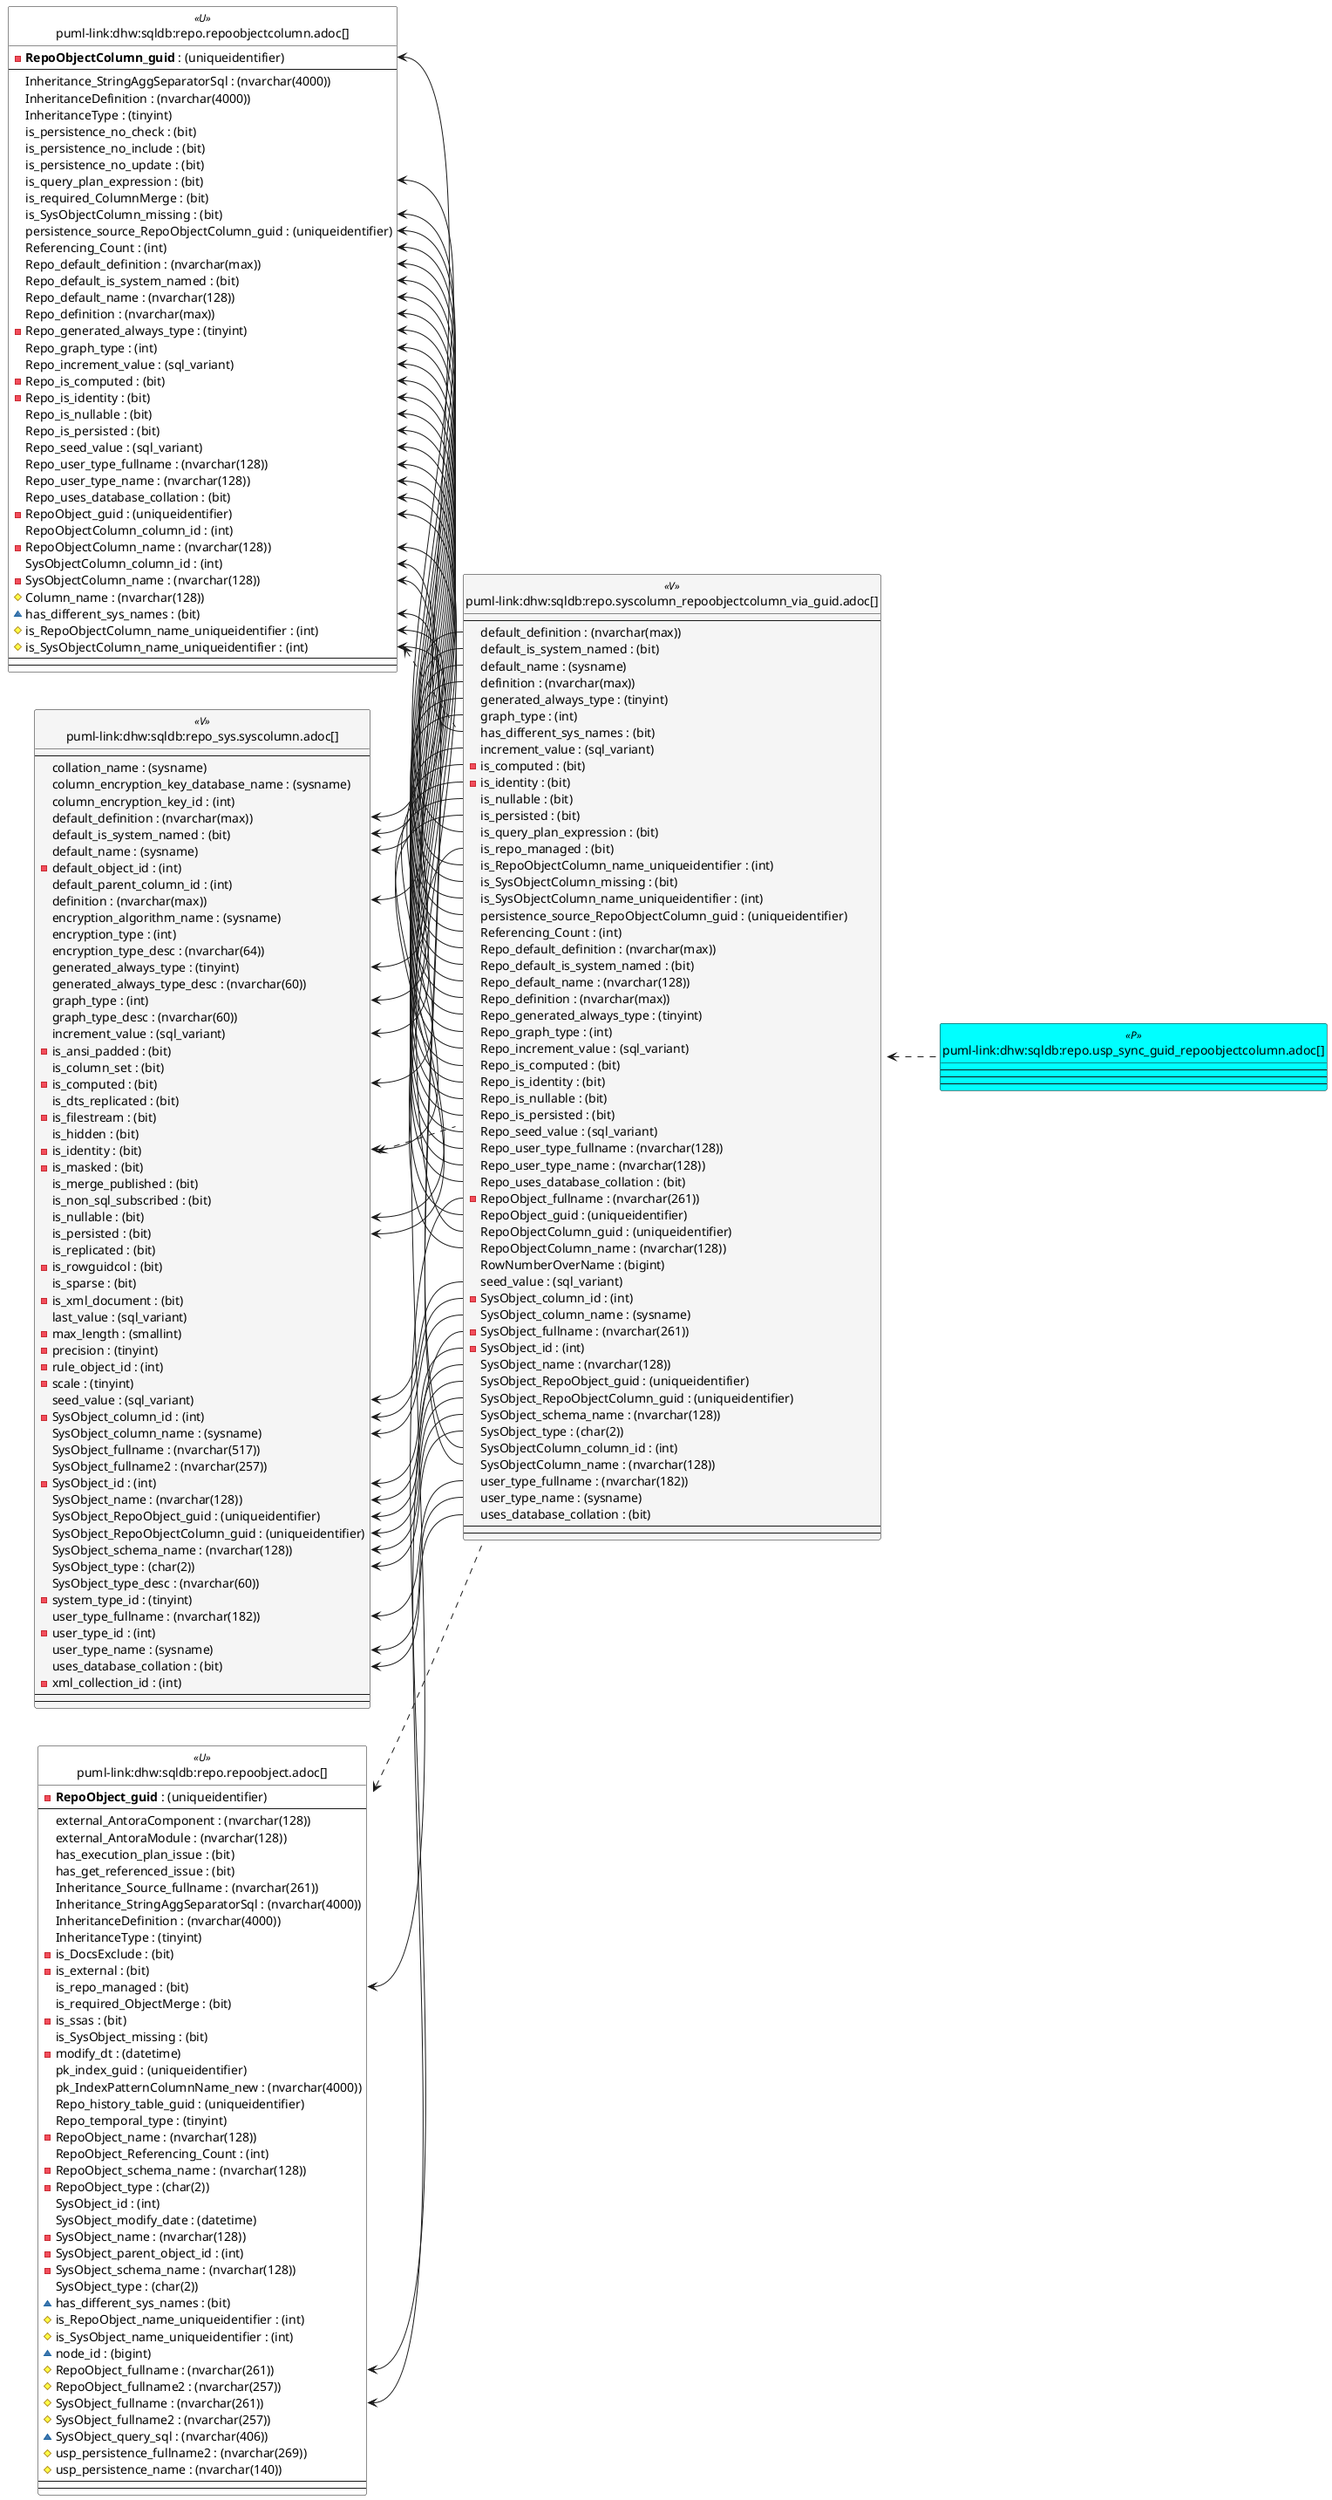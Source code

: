 @startuml
left to right direction
'top to bottom direction
hide circle
'avoide "." issues:
set namespaceSeparator none


skinparam class {
  BackgroundColor White
  BackgroundColor<<FN>> Yellow
  BackgroundColor<<FS>> Yellow
  BackgroundColor<<FT>> LightGray
  BackgroundColor<<IF>> Yellow
  BackgroundColor<<IS>> Yellow
  BackgroundColor<<P>> Aqua
  BackgroundColor<<PC>> Aqua
  BackgroundColor<<SN>> Yellow
  BackgroundColor<<SO>> SlateBlue
  BackgroundColor<<TF>> LightGray
  BackgroundColor<<TR>> Tomato
  BackgroundColor<<U>> White
  BackgroundColor<<V>> WhiteSmoke
  BackgroundColor<<X>> Aqua
  BackgroundColor<<external>> AliceBlue
}


entity "puml-link:dhw:sqldb:repo.repoobject.adoc[]" as repo.RepoObject << U >> {
  - **RepoObject_guid** : (uniqueidentifier)
  --
  external_AntoraComponent : (nvarchar(128))
  external_AntoraModule : (nvarchar(128))
  has_execution_plan_issue : (bit)
  has_get_referenced_issue : (bit)
  Inheritance_Source_fullname : (nvarchar(261))
  Inheritance_StringAggSeparatorSql : (nvarchar(4000))
  InheritanceDefinition : (nvarchar(4000))
  InheritanceType : (tinyint)
  - is_DocsExclude : (bit)
  - is_external : (bit)
  is_repo_managed : (bit)
  is_required_ObjectMerge : (bit)
  - is_ssas : (bit)
  is_SysObject_missing : (bit)
  - modify_dt : (datetime)
  pk_index_guid : (uniqueidentifier)
  pk_IndexPatternColumnName_new : (nvarchar(4000))
  Repo_history_table_guid : (uniqueidentifier)
  Repo_temporal_type : (tinyint)
  - RepoObject_name : (nvarchar(128))
  RepoObject_Referencing_Count : (int)
  - RepoObject_schema_name : (nvarchar(128))
  - RepoObject_type : (char(2))
  SysObject_id : (int)
  SysObject_modify_date : (datetime)
  - SysObject_name : (nvarchar(128))
  - SysObject_parent_object_id : (int)
  - SysObject_schema_name : (nvarchar(128))
  SysObject_type : (char(2))
  ~ has_different_sys_names : (bit)
  # is_RepoObject_name_uniqueidentifier : (int)
  # is_SysObject_name_uniqueidentifier : (int)
  ~ node_id : (bigint)
  # RepoObject_fullname : (nvarchar(261))
  # RepoObject_fullname2 : (nvarchar(257))
  # SysObject_fullname : (nvarchar(261))
  # SysObject_fullname2 : (nvarchar(257))
  ~ SysObject_query_sql : (nvarchar(406))
  # usp_persistence_fullname2 : (nvarchar(269))
  # usp_persistence_name : (nvarchar(140))
  --
  --
}

entity "puml-link:dhw:sqldb:repo.repoobjectcolumn.adoc[]" as repo.RepoObjectColumn << U >> {
  - **RepoObjectColumn_guid** : (uniqueidentifier)
  --
  Inheritance_StringAggSeparatorSql : (nvarchar(4000))
  InheritanceDefinition : (nvarchar(4000))
  InheritanceType : (tinyint)
  is_persistence_no_check : (bit)
  is_persistence_no_include : (bit)
  is_persistence_no_update : (bit)
  is_query_plan_expression : (bit)
  is_required_ColumnMerge : (bit)
  is_SysObjectColumn_missing : (bit)
  persistence_source_RepoObjectColumn_guid : (uniqueidentifier)
  Referencing_Count : (int)
  Repo_default_definition : (nvarchar(max))
  Repo_default_is_system_named : (bit)
  Repo_default_name : (nvarchar(128))
  Repo_definition : (nvarchar(max))
  - Repo_generated_always_type : (tinyint)
  Repo_graph_type : (int)
  Repo_increment_value : (sql_variant)
  - Repo_is_computed : (bit)
  - Repo_is_identity : (bit)
  Repo_is_nullable : (bit)
  Repo_is_persisted : (bit)
  Repo_seed_value : (sql_variant)
  Repo_user_type_fullname : (nvarchar(128))
  Repo_user_type_name : (nvarchar(128))
  Repo_uses_database_collation : (bit)
  - RepoObject_guid : (uniqueidentifier)
  RepoObjectColumn_column_id : (int)
  - RepoObjectColumn_name : (nvarchar(128))
  SysObjectColumn_column_id : (int)
  - SysObjectColumn_name : (nvarchar(128))
  # Column_name : (nvarchar(128))
  ~ has_different_sys_names : (bit)
  # is_RepoObjectColumn_name_uniqueidentifier : (int)
  # is_SysObjectColumn_name_uniqueidentifier : (int)
  --
  --
}

entity "puml-link:dhw:sqldb:repo.syscolumn_repoobjectcolumn_via_guid.adoc[]" as repo.SysColumn_RepoObjectColumn_via_guid << V >> {
  --
  default_definition : (nvarchar(max))
  default_is_system_named : (bit)
  default_name : (sysname)
  definition : (nvarchar(max))
  generated_always_type : (tinyint)
  graph_type : (int)
  has_different_sys_names : (bit)
  increment_value : (sql_variant)
  - is_computed : (bit)
  - is_identity : (bit)
  is_nullable : (bit)
  is_persisted : (bit)
  is_query_plan_expression : (bit)
  is_repo_managed : (bit)
  is_RepoObjectColumn_name_uniqueidentifier : (int)
  is_SysObjectColumn_missing : (bit)
  is_SysObjectColumn_name_uniqueidentifier : (int)
  persistence_source_RepoObjectColumn_guid : (uniqueidentifier)
  Referencing_Count : (int)
  Repo_default_definition : (nvarchar(max))
  Repo_default_is_system_named : (bit)
  Repo_default_name : (nvarchar(128))
  Repo_definition : (nvarchar(max))
  Repo_generated_always_type : (tinyint)
  Repo_graph_type : (int)
  Repo_increment_value : (sql_variant)
  Repo_is_computed : (bit)
  Repo_is_identity : (bit)
  Repo_is_nullable : (bit)
  Repo_is_persisted : (bit)
  Repo_seed_value : (sql_variant)
  Repo_user_type_fullname : (nvarchar(128))
  Repo_user_type_name : (nvarchar(128))
  Repo_uses_database_collation : (bit)
  - RepoObject_fullname : (nvarchar(261))
  RepoObject_guid : (uniqueidentifier)
  RepoObjectColumn_guid : (uniqueidentifier)
  RepoObjectColumn_name : (nvarchar(128))
  RowNumberOverName : (bigint)
  seed_value : (sql_variant)
  - SysObject_column_id : (int)
  SysObject_column_name : (sysname)
  - SysObject_fullname : (nvarchar(261))
  - SysObject_id : (int)
  SysObject_name : (nvarchar(128))
  SysObject_RepoObject_guid : (uniqueidentifier)
  SysObject_RepoObjectColumn_guid : (uniqueidentifier)
  SysObject_schema_name : (nvarchar(128))
  SysObject_type : (char(2))
  SysObjectColumn_column_id : (int)
  SysObjectColumn_name : (nvarchar(128))
  user_type_fullname : (nvarchar(182))
  user_type_name : (sysname)
  uses_database_collation : (bit)
  --
  --
}

entity "puml-link:dhw:sqldb:repo.usp_sync_guid_repoobjectcolumn.adoc[]" as repo.usp_sync_guid_RepoObjectColumn << P >> {
  --
  --
  --
}

entity "puml-link:dhw:sqldb:repo_sys.syscolumn.adoc[]" as repo_sys.SysColumn << V >> {
  --
  collation_name : (sysname)
  column_encryption_key_database_name : (sysname)
  column_encryption_key_id : (int)
  default_definition : (nvarchar(max))
  default_is_system_named : (bit)
  default_name : (sysname)
  - default_object_id : (int)
  default_parent_column_id : (int)
  definition : (nvarchar(max))
  encryption_algorithm_name : (sysname)
  encryption_type : (int)
  encryption_type_desc : (nvarchar(64))
  generated_always_type : (tinyint)
  generated_always_type_desc : (nvarchar(60))
  graph_type : (int)
  graph_type_desc : (nvarchar(60))
  increment_value : (sql_variant)
  - is_ansi_padded : (bit)
  is_column_set : (bit)
  - is_computed : (bit)
  is_dts_replicated : (bit)
  - is_filestream : (bit)
  is_hidden : (bit)
  - is_identity : (bit)
  - is_masked : (bit)
  is_merge_published : (bit)
  is_non_sql_subscribed : (bit)
  is_nullable : (bit)
  is_persisted : (bit)
  is_replicated : (bit)
  - is_rowguidcol : (bit)
  is_sparse : (bit)
  - is_xml_document : (bit)
  last_value : (sql_variant)
  - max_length : (smallint)
  - precision : (tinyint)
  - rule_object_id : (int)
  - scale : (tinyint)
  seed_value : (sql_variant)
  - SysObject_column_id : (int)
  SysObject_column_name : (sysname)
  SysObject_fullname : (nvarchar(517))
  SysObject_fullname2 : (nvarchar(257))
  - SysObject_id : (int)
  SysObject_name : (nvarchar(128))
  SysObject_RepoObject_guid : (uniqueidentifier)
  SysObject_RepoObjectColumn_guid : (uniqueidentifier)
  SysObject_schema_name : (nvarchar(128))
  SysObject_type : (char(2))
  SysObject_type_desc : (nvarchar(60))
  - system_type_id : (tinyint)
  user_type_fullname : (nvarchar(182))
  - user_type_id : (int)
  user_type_name : (sysname)
  uses_database_collation : (bit)
  - xml_collection_id : (int)
  --
  --
}

repo.RepoObject <.. repo.SysColumn_RepoObjectColumn_via_guid
repo.RepoObjectColumn <.. repo.SysColumn_RepoObjectColumn_via_guid
repo.SysColumn_RepoObjectColumn_via_guid <.. repo.usp_sync_guid_RepoObjectColumn
repo_sys.SysColumn <.. repo.SysColumn_RepoObjectColumn_via_guid
"repo.RepoObject::is_repo_managed" <-- "repo.SysColumn_RepoObjectColumn_via_guid::is_repo_managed"
"repo.RepoObject::RepoObject_fullname" <-- "repo.SysColumn_RepoObjectColumn_via_guid::RepoObject_fullname"
"repo.RepoObject::SysObject_fullname" <-- "repo.SysColumn_RepoObjectColumn_via_guid::SysObject_fullname"
"repo.RepoObjectColumn::has_different_sys_names" <-- "repo.SysColumn_RepoObjectColumn_via_guid::has_different_sys_names"
"repo.RepoObjectColumn::is_query_plan_expression" <-- "repo.SysColumn_RepoObjectColumn_via_guid::is_query_plan_expression"
"repo.RepoObjectColumn::is_RepoObjectColumn_name_uniqueidentifier" <-- "repo.SysColumn_RepoObjectColumn_via_guid::is_RepoObjectColumn_name_uniqueidentifier"
"repo.RepoObjectColumn::is_SysObjectColumn_missing" <-- "repo.SysColumn_RepoObjectColumn_via_guid::is_SysObjectColumn_missing"
"repo.RepoObjectColumn::is_SysObjectColumn_name_uniqueidentifier" <-- "repo.SysColumn_RepoObjectColumn_via_guid::is_SysObjectColumn_name_uniqueidentifier"
"repo.RepoObjectColumn::persistence_source_RepoObjectColumn_guid" <-- "repo.SysColumn_RepoObjectColumn_via_guid::persistence_source_RepoObjectColumn_guid"
"repo.RepoObjectColumn::Referencing_Count" <-- "repo.SysColumn_RepoObjectColumn_via_guid::Referencing_Count"
"repo.RepoObjectColumn::Repo_default_definition" <-- "repo.SysColumn_RepoObjectColumn_via_guid::Repo_default_definition"
"repo.RepoObjectColumn::Repo_default_is_system_named" <-- "repo.SysColumn_RepoObjectColumn_via_guid::Repo_default_is_system_named"
"repo.RepoObjectColumn::Repo_default_name" <-- "repo.SysColumn_RepoObjectColumn_via_guid::Repo_default_name"
"repo.RepoObjectColumn::Repo_definition" <-- "repo.SysColumn_RepoObjectColumn_via_guid::Repo_definition"
"repo.RepoObjectColumn::Repo_generated_always_type" <-- "repo.SysColumn_RepoObjectColumn_via_guid::Repo_generated_always_type"
"repo.RepoObjectColumn::Repo_graph_type" <-- "repo.SysColumn_RepoObjectColumn_via_guid::Repo_graph_type"
"repo.RepoObjectColumn::Repo_increment_value" <-- "repo.SysColumn_RepoObjectColumn_via_guid::Repo_increment_value"
"repo.RepoObjectColumn::Repo_is_computed" <-- "repo.SysColumn_RepoObjectColumn_via_guid::Repo_is_computed"
"repo.RepoObjectColumn::Repo_is_identity" <-- "repo.SysColumn_RepoObjectColumn_via_guid::Repo_is_identity"
"repo.RepoObjectColumn::Repo_is_nullable" <-- "repo.SysColumn_RepoObjectColumn_via_guid::Repo_is_nullable"
"repo.RepoObjectColumn::Repo_is_persisted" <-- "repo.SysColumn_RepoObjectColumn_via_guid::Repo_is_persisted"
"repo.RepoObjectColumn::Repo_seed_value" <-- "repo.SysColumn_RepoObjectColumn_via_guid::Repo_seed_value"
"repo.RepoObjectColumn::Repo_user_type_fullname" <-- "repo.SysColumn_RepoObjectColumn_via_guid::Repo_user_type_fullname"
"repo.RepoObjectColumn::Repo_user_type_name" <-- "repo.SysColumn_RepoObjectColumn_via_guid::Repo_user_type_name"
"repo.RepoObjectColumn::Repo_uses_database_collation" <-- "repo.SysColumn_RepoObjectColumn_via_guid::Repo_uses_database_collation"
"repo.RepoObjectColumn::RepoObject_guid" <-- "repo.SysColumn_RepoObjectColumn_via_guid::RepoObject_guid"
"repo.RepoObjectColumn::RepoObjectColumn_guid" <-- "repo.SysColumn_RepoObjectColumn_via_guid::RepoObjectColumn_guid"
"repo.RepoObjectColumn::RepoObjectColumn_name" <-- "repo.SysColumn_RepoObjectColumn_via_guid::RepoObjectColumn_name"
"repo.RepoObjectColumn::SysObjectColumn_column_id" <-- "repo.SysColumn_RepoObjectColumn_via_guid::SysObjectColumn_column_id"
"repo.RepoObjectColumn::SysObjectColumn_name" <-- "repo.SysColumn_RepoObjectColumn_via_guid::SysObjectColumn_name"
"repo_sys.SysColumn::default_definition" <-- "repo.SysColumn_RepoObjectColumn_via_guid::default_definition"
"repo_sys.SysColumn::default_is_system_named" <-- "repo.SysColumn_RepoObjectColumn_via_guid::default_is_system_named"
"repo_sys.SysColumn::default_name" <-- "repo.SysColumn_RepoObjectColumn_via_guid::default_name"
"repo_sys.SysColumn::definition" <-- "repo.SysColumn_RepoObjectColumn_via_guid::definition"
"repo_sys.SysColumn::generated_always_type" <-- "repo.SysColumn_RepoObjectColumn_via_guid::generated_always_type"
"repo_sys.SysColumn::graph_type" <-- "repo.SysColumn_RepoObjectColumn_via_guid::graph_type"
"repo_sys.SysColumn::increment_value" <-- "repo.SysColumn_RepoObjectColumn_via_guid::increment_value"
"repo_sys.SysColumn::is_computed" <-- "repo.SysColumn_RepoObjectColumn_via_guid::is_computed"
"repo_sys.SysColumn::is_identity" <-- "repo.SysColumn_RepoObjectColumn_via_guid::is_identity"
"repo_sys.SysColumn::is_nullable" <-- "repo.SysColumn_RepoObjectColumn_via_guid::is_nullable"
"repo_sys.SysColumn::is_persisted" <-- "repo.SysColumn_RepoObjectColumn_via_guid::is_persisted"
"repo_sys.SysColumn::seed_value" <-- "repo.SysColumn_RepoObjectColumn_via_guid::seed_value"
"repo_sys.SysColumn::SysObject_column_id" <-- "repo.SysColumn_RepoObjectColumn_via_guid::SysObject_column_id"
"repo_sys.SysColumn::SysObject_column_name" <-- "repo.SysColumn_RepoObjectColumn_via_guid::SysObject_column_name"
"repo_sys.SysColumn::SysObject_id" <-- "repo.SysColumn_RepoObjectColumn_via_guid::SysObject_id"
"repo_sys.SysColumn::SysObject_name" <-- "repo.SysColumn_RepoObjectColumn_via_guid::SysObject_name"
"repo_sys.SysColumn::SysObject_RepoObject_guid" <-- "repo.SysColumn_RepoObjectColumn_via_guid::SysObject_RepoObject_guid"
"repo_sys.SysColumn::SysObject_RepoObjectColumn_guid" <-- "repo.SysColumn_RepoObjectColumn_via_guid::SysObject_RepoObjectColumn_guid"
"repo_sys.SysColumn::SysObject_schema_name" <-- "repo.SysColumn_RepoObjectColumn_via_guid::SysObject_schema_name"
"repo_sys.SysColumn::SysObject_type" <-- "repo.SysColumn_RepoObjectColumn_via_guid::SysObject_type"
"repo_sys.SysColumn::user_type_fullname" <-- "repo.SysColumn_RepoObjectColumn_via_guid::user_type_fullname"
"repo_sys.SysColumn::user_type_name" <-- "repo.SysColumn_RepoObjectColumn_via_guid::user_type_name"
"repo_sys.SysColumn::uses_database_collation" <-- "repo.SysColumn_RepoObjectColumn_via_guid::uses_database_collation"
@enduml

